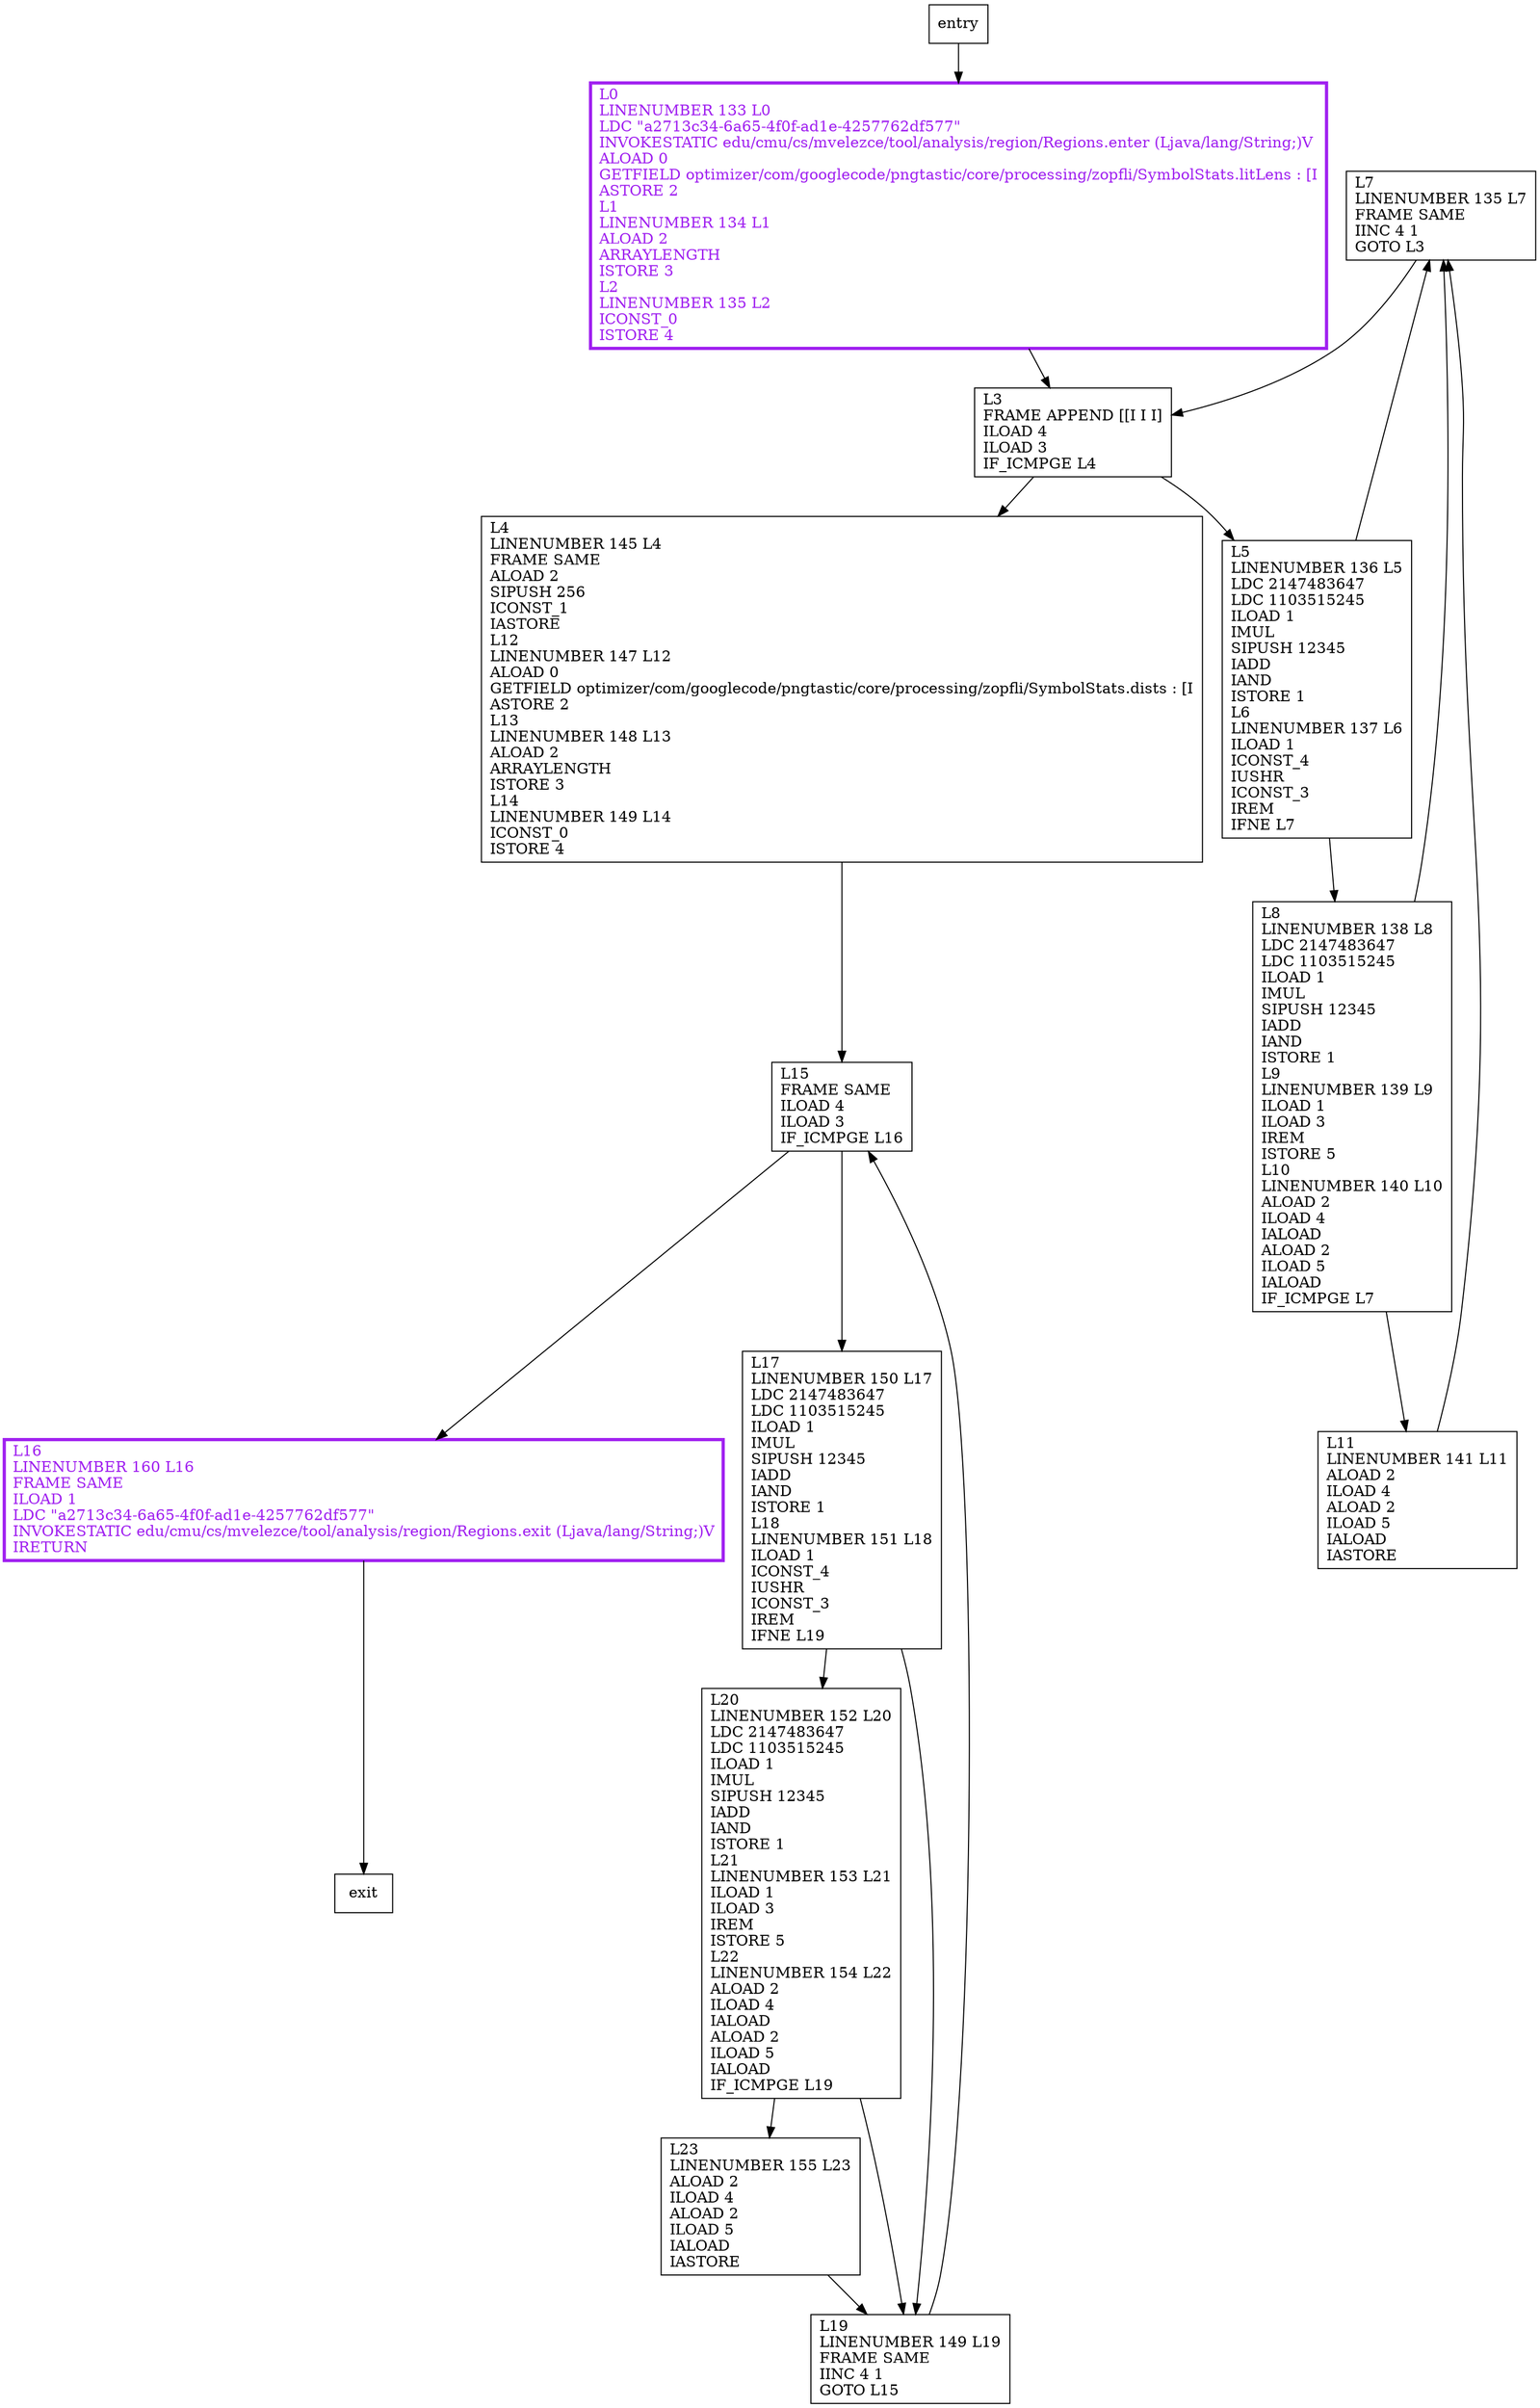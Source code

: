 digraph randomizeFreqs {
node [shape=record];
1487424018 [label="L7\lLINENUMBER 135 L7\lFRAME SAME\lIINC 4 1\lGOTO L3\l"];
582979874 [label="L15\lFRAME SAME\lILOAD 4\lILOAD 3\lIF_ICMPGE L16\l"];
242224826 [label="L8\lLINENUMBER 138 L8\lLDC 2147483647\lLDC 1103515245\lILOAD 1\lIMUL\lSIPUSH 12345\lIADD\lIAND\lISTORE 1\lL9\lLINENUMBER 139 L9\lILOAD 1\lILOAD 3\lIREM\lISTORE 5\lL10\lLINENUMBER 140 L10\lALOAD 2\lILOAD 4\lIALOAD\lALOAD 2\lILOAD 5\lIALOAD\lIF_ICMPGE L7\l"];
1918121287 [label="L20\lLINENUMBER 152 L20\lLDC 2147483647\lLDC 1103515245\lILOAD 1\lIMUL\lSIPUSH 12345\lIADD\lIAND\lISTORE 1\lL21\lLINENUMBER 153 L21\lILOAD 1\lILOAD 3\lIREM\lISTORE 5\lL22\lLINENUMBER 154 L22\lALOAD 2\lILOAD 4\lIALOAD\lALOAD 2\lILOAD 5\lIALOAD\lIF_ICMPGE L19\l"];
2139431292 [label="L0\lLINENUMBER 133 L0\lLDC \"a2713c34-6a65-4f0f-ad1e-4257762df577\"\lINVOKESTATIC edu/cmu/cs/mvelezce/tool/analysis/region/Regions.enter (Ljava/lang/String;)V\lALOAD 0\lGETFIELD optimizer/com/googlecode/pngtastic/core/processing/zopfli/SymbolStats.litLens : [I\lASTORE 2\lL1\lLINENUMBER 134 L1\lALOAD 2\lARRAYLENGTH\lISTORE 3\lL2\lLINENUMBER 135 L2\lICONST_0\lISTORE 4\l"];
1801756410 [label="L16\lLINENUMBER 160 L16\lFRAME SAME\lILOAD 1\lLDC \"a2713c34-6a65-4f0f-ad1e-4257762df577\"\lINVOKESTATIC edu/cmu/cs/mvelezce/tool/analysis/region/Regions.exit (Ljava/lang/String;)V\lIRETURN\l"];
1032382137 [label="L23\lLINENUMBER 155 L23\lALOAD 2\lILOAD 4\lALOAD 2\lILOAD 5\lIALOAD\lIASTORE\l"];
33389111 [label="L4\lLINENUMBER 145 L4\lFRAME SAME\lALOAD 2\lSIPUSH 256\lICONST_1\lIASTORE\lL12\lLINENUMBER 147 L12\lALOAD 0\lGETFIELD optimizer/com/googlecode/pngtastic/core/processing/zopfli/SymbolStats.dists : [I\lASTORE 2\lL13\lLINENUMBER 148 L13\lALOAD 2\lARRAYLENGTH\lISTORE 3\lL14\lLINENUMBER 149 L14\lICONST_0\lISTORE 4\l"];
906397479 [label="L19\lLINENUMBER 149 L19\lFRAME SAME\lIINC 4 1\lGOTO L15\l"];
1681318273 [label="L11\lLINENUMBER 141 L11\lALOAD 2\lILOAD 4\lALOAD 2\lILOAD 5\lIALOAD\lIASTORE\l"];
95552255 [label="L5\lLINENUMBER 136 L5\lLDC 2147483647\lLDC 1103515245\lILOAD 1\lIMUL\lSIPUSH 12345\lIADD\lIAND\lISTORE 1\lL6\lLINENUMBER 137 L6\lILOAD 1\lICONST_4\lIUSHR\lICONST_3\lIREM\lIFNE L7\l"];
1904652802 [label="L3\lFRAME APPEND [[I I I]\lILOAD 4\lILOAD 3\lIF_ICMPGE L4\l"];
1710180594 [label="L17\lLINENUMBER 150 L17\lLDC 2147483647\lLDC 1103515245\lILOAD 1\lIMUL\lSIPUSH 12345\lIADD\lIAND\lISTORE 1\lL18\lLINENUMBER 151 L18\lILOAD 1\lICONST_4\lIUSHR\lICONST_3\lIREM\lIFNE L19\l"];
entry;
exit;
1487424018 -> 1904652802;
582979874 -> 1801756410;
582979874 -> 1710180594;
242224826 -> 1487424018;
242224826 -> 1681318273;
1918121287 -> 1032382137;
1918121287 -> 906397479;
2139431292 -> 1904652802;
1801756410 -> exit;
1032382137 -> 906397479;
33389111 -> 582979874;
906397479 -> 582979874;
entry -> 2139431292;
1681318273 -> 1487424018;
95552255 -> 1487424018;
95552255 -> 242224826;
1904652802 -> 95552255;
1904652802 -> 33389111;
1710180594 -> 1918121287;
1710180594 -> 906397479;
2139431292[fontcolor="purple", penwidth=3, color="purple"];
1801756410[fontcolor="purple", penwidth=3, color="purple"];
}
